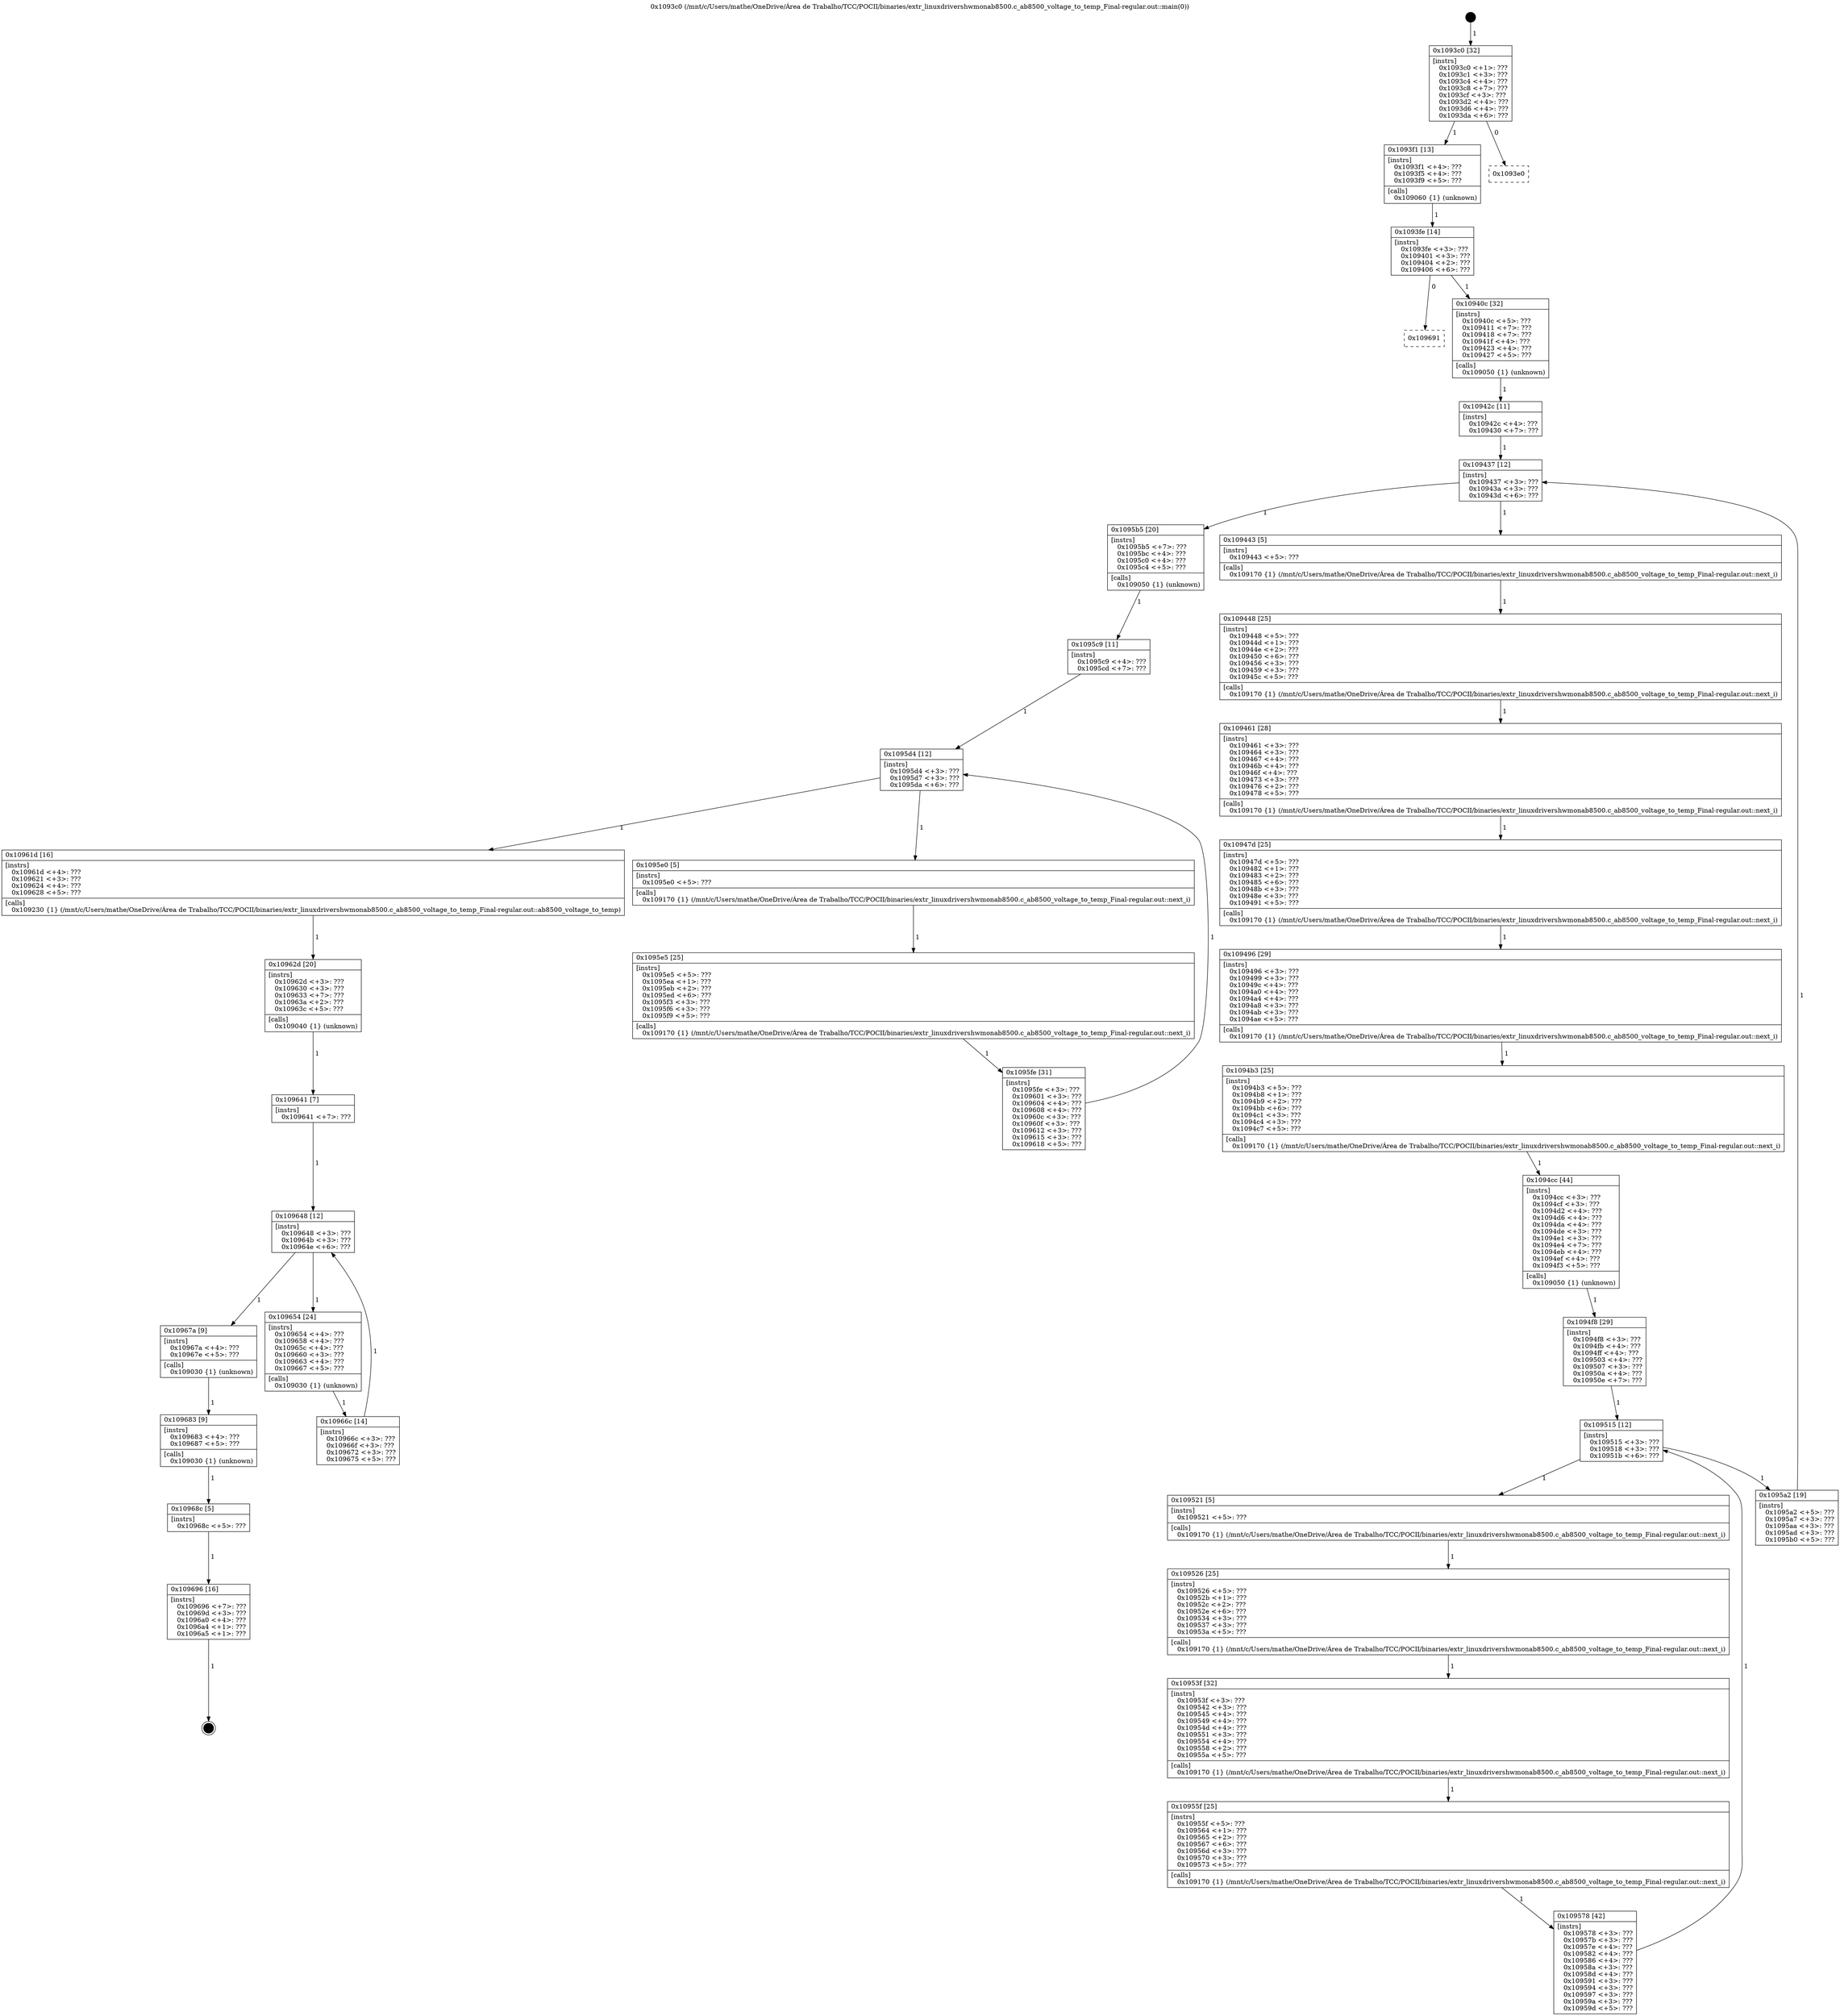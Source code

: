 digraph "0x1093c0" {
  label = "0x1093c0 (/mnt/c/Users/mathe/OneDrive/Área de Trabalho/TCC/POCII/binaries/extr_linuxdrivershwmonab8500.c_ab8500_voltage_to_temp_Final-regular.out::main(0))"
  labelloc = "t"
  node[shape=record]

  Entry [label="",width=0.3,height=0.3,shape=circle,fillcolor=black,style=filled]
  "0x1093c0" [label="{
     0x1093c0 [32]\l
     | [instrs]\l
     &nbsp;&nbsp;0x1093c0 \<+1\>: ???\l
     &nbsp;&nbsp;0x1093c1 \<+3\>: ???\l
     &nbsp;&nbsp;0x1093c4 \<+4\>: ???\l
     &nbsp;&nbsp;0x1093c8 \<+7\>: ???\l
     &nbsp;&nbsp;0x1093cf \<+3\>: ???\l
     &nbsp;&nbsp;0x1093d2 \<+4\>: ???\l
     &nbsp;&nbsp;0x1093d6 \<+4\>: ???\l
     &nbsp;&nbsp;0x1093da \<+6\>: ???\l
  }"]
  "0x1093f1" [label="{
     0x1093f1 [13]\l
     | [instrs]\l
     &nbsp;&nbsp;0x1093f1 \<+4\>: ???\l
     &nbsp;&nbsp;0x1093f5 \<+4\>: ???\l
     &nbsp;&nbsp;0x1093f9 \<+5\>: ???\l
     | [calls]\l
     &nbsp;&nbsp;0x109060 \{1\} (unknown)\l
  }"]
  "0x1093e0" [label="{
     0x1093e0\l
  }", style=dashed]
  "0x1093fe" [label="{
     0x1093fe [14]\l
     | [instrs]\l
     &nbsp;&nbsp;0x1093fe \<+3\>: ???\l
     &nbsp;&nbsp;0x109401 \<+3\>: ???\l
     &nbsp;&nbsp;0x109404 \<+2\>: ???\l
     &nbsp;&nbsp;0x109406 \<+6\>: ???\l
  }"]
  "0x109691" [label="{
     0x109691\l
  }", style=dashed]
  "0x10940c" [label="{
     0x10940c [32]\l
     | [instrs]\l
     &nbsp;&nbsp;0x10940c \<+5\>: ???\l
     &nbsp;&nbsp;0x109411 \<+7\>: ???\l
     &nbsp;&nbsp;0x109418 \<+7\>: ???\l
     &nbsp;&nbsp;0x10941f \<+4\>: ???\l
     &nbsp;&nbsp;0x109423 \<+4\>: ???\l
     &nbsp;&nbsp;0x109427 \<+5\>: ???\l
     | [calls]\l
     &nbsp;&nbsp;0x109050 \{1\} (unknown)\l
  }"]
  Exit [label="",width=0.3,height=0.3,shape=circle,fillcolor=black,style=filled,peripheries=2]
  "0x109437" [label="{
     0x109437 [12]\l
     | [instrs]\l
     &nbsp;&nbsp;0x109437 \<+3\>: ???\l
     &nbsp;&nbsp;0x10943a \<+3\>: ???\l
     &nbsp;&nbsp;0x10943d \<+6\>: ???\l
  }"]
  "0x1095b5" [label="{
     0x1095b5 [20]\l
     | [instrs]\l
     &nbsp;&nbsp;0x1095b5 \<+7\>: ???\l
     &nbsp;&nbsp;0x1095bc \<+4\>: ???\l
     &nbsp;&nbsp;0x1095c0 \<+4\>: ???\l
     &nbsp;&nbsp;0x1095c4 \<+5\>: ???\l
     | [calls]\l
     &nbsp;&nbsp;0x109050 \{1\} (unknown)\l
  }"]
  "0x109443" [label="{
     0x109443 [5]\l
     | [instrs]\l
     &nbsp;&nbsp;0x109443 \<+5\>: ???\l
     | [calls]\l
     &nbsp;&nbsp;0x109170 \{1\} (/mnt/c/Users/mathe/OneDrive/Área de Trabalho/TCC/POCII/binaries/extr_linuxdrivershwmonab8500.c_ab8500_voltage_to_temp_Final-regular.out::next_i)\l
  }"]
  "0x109448" [label="{
     0x109448 [25]\l
     | [instrs]\l
     &nbsp;&nbsp;0x109448 \<+5\>: ???\l
     &nbsp;&nbsp;0x10944d \<+1\>: ???\l
     &nbsp;&nbsp;0x10944e \<+2\>: ???\l
     &nbsp;&nbsp;0x109450 \<+6\>: ???\l
     &nbsp;&nbsp;0x109456 \<+3\>: ???\l
     &nbsp;&nbsp;0x109459 \<+3\>: ???\l
     &nbsp;&nbsp;0x10945c \<+5\>: ???\l
     | [calls]\l
     &nbsp;&nbsp;0x109170 \{1\} (/mnt/c/Users/mathe/OneDrive/Área de Trabalho/TCC/POCII/binaries/extr_linuxdrivershwmonab8500.c_ab8500_voltage_to_temp_Final-regular.out::next_i)\l
  }"]
  "0x109461" [label="{
     0x109461 [28]\l
     | [instrs]\l
     &nbsp;&nbsp;0x109461 \<+3\>: ???\l
     &nbsp;&nbsp;0x109464 \<+3\>: ???\l
     &nbsp;&nbsp;0x109467 \<+4\>: ???\l
     &nbsp;&nbsp;0x10946b \<+4\>: ???\l
     &nbsp;&nbsp;0x10946f \<+4\>: ???\l
     &nbsp;&nbsp;0x109473 \<+3\>: ???\l
     &nbsp;&nbsp;0x109476 \<+2\>: ???\l
     &nbsp;&nbsp;0x109478 \<+5\>: ???\l
     | [calls]\l
     &nbsp;&nbsp;0x109170 \{1\} (/mnt/c/Users/mathe/OneDrive/Área de Trabalho/TCC/POCII/binaries/extr_linuxdrivershwmonab8500.c_ab8500_voltage_to_temp_Final-regular.out::next_i)\l
  }"]
  "0x10947d" [label="{
     0x10947d [25]\l
     | [instrs]\l
     &nbsp;&nbsp;0x10947d \<+5\>: ???\l
     &nbsp;&nbsp;0x109482 \<+1\>: ???\l
     &nbsp;&nbsp;0x109483 \<+2\>: ???\l
     &nbsp;&nbsp;0x109485 \<+6\>: ???\l
     &nbsp;&nbsp;0x10948b \<+3\>: ???\l
     &nbsp;&nbsp;0x10948e \<+3\>: ???\l
     &nbsp;&nbsp;0x109491 \<+5\>: ???\l
     | [calls]\l
     &nbsp;&nbsp;0x109170 \{1\} (/mnt/c/Users/mathe/OneDrive/Área de Trabalho/TCC/POCII/binaries/extr_linuxdrivershwmonab8500.c_ab8500_voltage_to_temp_Final-regular.out::next_i)\l
  }"]
  "0x109496" [label="{
     0x109496 [29]\l
     | [instrs]\l
     &nbsp;&nbsp;0x109496 \<+3\>: ???\l
     &nbsp;&nbsp;0x109499 \<+3\>: ???\l
     &nbsp;&nbsp;0x10949c \<+4\>: ???\l
     &nbsp;&nbsp;0x1094a0 \<+4\>: ???\l
     &nbsp;&nbsp;0x1094a4 \<+4\>: ???\l
     &nbsp;&nbsp;0x1094a8 \<+3\>: ???\l
     &nbsp;&nbsp;0x1094ab \<+3\>: ???\l
     &nbsp;&nbsp;0x1094ae \<+5\>: ???\l
     | [calls]\l
     &nbsp;&nbsp;0x109170 \{1\} (/mnt/c/Users/mathe/OneDrive/Área de Trabalho/TCC/POCII/binaries/extr_linuxdrivershwmonab8500.c_ab8500_voltage_to_temp_Final-regular.out::next_i)\l
  }"]
  "0x1094b3" [label="{
     0x1094b3 [25]\l
     | [instrs]\l
     &nbsp;&nbsp;0x1094b3 \<+5\>: ???\l
     &nbsp;&nbsp;0x1094b8 \<+1\>: ???\l
     &nbsp;&nbsp;0x1094b9 \<+2\>: ???\l
     &nbsp;&nbsp;0x1094bb \<+6\>: ???\l
     &nbsp;&nbsp;0x1094c1 \<+3\>: ???\l
     &nbsp;&nbsp;0x1094c4 \<+3\>: ???\l
     &nbsp;&nbsp;0x1094c7 \<+5\>: ???\l
     | [calls]\l
     &nbsp;&nbsp;0x109170 \{1\} (/mnt/c/Users/mathe/OneDrive/Área de Trabalho/TCC/POCII/binaries/extr_linuxdrivershwmonab8500.c_ab8500_voltage_to_temp_Final-regular.out::next_i)\l
  }"]
  "0x1094cc" [label="{
     0x1094cc [44]\l
     | [instrs]\l
     &nbsp;&nbsp;0x1094cc \<+3\>: ???\l
     &nbsp;&nbsp;0x1094cf \<+3\>: ???\l
     &nbsp;&nbsp;0x1094d2 \<+4\>: ???\l
     &nbsp;&nbsp;0x1094d6 \<+4\>: ???\l
     &nbsp;&nbsp;0x1094da \<+4\>: ???\l
     &nbsp;&nbsp;0x1094de \<+3\>: ???\l
     &nbsp;&nbsp;0x1094e1 \<+3\>: ???\l
     &nbsp;&nbsp;0x1094e4 \<+7\>: ???\l
     &nbsp;&nbsp;0x1094eb \<+4\>: ???\l
     &nbsp;&nbsp;0x1094ef \<+4\>: ???\l
     &nbsp;&nbsp;0x1094f3 \<+5\>: ???\l
     | [calls]\l
     &nbsp;&nbsp;0x109050 \{1\} (unknown)\l
  }"]
  "0x109515" [label="{
     0x109515 [12]\l
     | [instrs]\l
     &nbsp;&nbsp;0x109515 \<+3\>: ???\l
     &nbsp;&nbsp;0x109518 \<+3\>: ???\l
     &nbsp;&nbsp;0x10951b \<+6\>: ???\l
  }"]
  "0x1095a2" [label="{
     0x1095a2 [19]\l
     | [instrs]\l
     &nbsp;&nbsp;0x1095a2 \<+5\>: ???\l
     &nbsp;&nbsp;0x1095a7 \<+3\>: ???\l
     &nbsp;&nbsp;0x1095aa \<+3\>: ???\l
     &nbsp;&nbsp;0x1095ad \<+3\>: ???\l
     &nbsp;&nbsp;0x1095b0 \<+5\>: ???\l
  }"]
  "0x109521" [label="{
     0x109521 [5]\l
     | [instrs]\l
     &nbsp;&nbsp;0x109521 \<+5\>: ???\l
     | [calls]\l
     &nbsp;&nbsp;0x109170 \{1\} (/mnt/c/Users/mathe/OneDrive/Área de Trabalho/TCC/POCII/binaries/extr_linuxdrivershwmonab8500.c_ab8500_voltage_to_temp_Final-regular.out::next_i)\l
  }"]
  "0x109526" [label="{
     0x109526 [25]\l
     | [instrs]\l
     &nbsp;&nbsp;0x109526 \<+5\>: ???\l
     &nbsp;&nbsp;0x10952b \<+1\>: ???\l
     &nbsp;&nbsp;0x10952c \<+2\>: ???\l
     &nbsp;&nbsp;0x10952e \<+6\>: ???\l
     &nbsp;&nbsp;0x109534 \<+3\>: ???\l
     &nbsp;&nbsp;0x109537 \<+3\>: ???\l
     &nbsp;&nbsp;0x10953a \<+5\>: ???\l
     | [calls]\l
     &nbsp;&nbsp;0x109170 \{1\} (/mnt/c/Users/mathe/OneDrive/Área de Trabalho/TCC/POCII/binaries/extr_linuxdrivershwmonab8500.c_ab8500_voltage_to_temp_Final-regular.out::next_i)\l
  }"]
  "0x10953f" [label="{
     0x10953f [32]\l
     | [instrs]\l
     &nbsp;&nbsp;0x10953f \<+3\>: ???\l
     &nbsp;&nbsp;0x109542 \<+3\>: ???\l
     &nbsp;&nbsp;0x109545 \<+4\>: ???\l
     &nbsp;&nbsp;0x109549 \<+4\>: ???\l
     &nbsp;&nbsp;0x10954d \<+4\>: ???\l
     &nbsp;&nbsp;0x109551 \<+3\>: ???\l
     &nbsp;&nbsp;0x109554 \<+4\>: ???\l
     &nbsp;&nbsp;0x109558 \<+2\>: ???\l
     &nbsp;&nbsp;0x10955a \<+5\>: ???\l
     | [calls]\l
     &nbsp;&nbsp;0x109170 \{1\} (/mnt/c/Users/mathe/OneDrive/Área de Trabalho/TCC/POCII/binaries/extr_linuxdrivershwmonab8500.c_ab8500_voltage_to_temp_Final-regular.out::next_i)\l
  }"]
  "0x10955f" [label="{
     0x10955f [25]\l
     | [instrs]\l
     &nbsp;&nbsp;0x10955f \<+5\>: ???\l
     &nbsp;&nbsp;0x109564 \<+1\>: ???\l
     &nbsp;&nbsp;0x109565 \<+2\>: ???\l
     &nbsp;&nbsp;0x109567 \<+6\>: ???\l
     &nbsp;&nbsp;0x10956d \<+3\>: ???\l
     &nbsp;&nbsp;0x109570 \<+3\>: ???\l
     &nbsp;&nbsp;0x109573 \<+5\>: ???\l
     | [calls]\l
     &nbsp;&nbsp;0x109170 \{1\} (/mnt/c/Users/mathe/OneDrive/Área de Trabalho/TCC/POCII/binaries/extr_linuxdrivershwmonab8500.c_ab8500_voltage_to_temp_Final-regular.out::next_i)\l
  }"]
  "0x109578" [label="{
     0x109578 [42]\l
     | [instrs]\l
     &nbsp;&nbsp;0x109578 \<+3\>: ???\l
     &nbsp;&nbsp;0x10957b \<+3\>: ???\l
     &nbsp;&nbsp;0x10957e \<+4\>: ???\l
     &nbsp;&nbsp;0x109582 \<+4\>: ???\l
     &nbsp;&nbsp;0x109586 \<+4\>: ???\l
     &nbsp;&nbsp;0x10958a \<+3\>: ???\l
     &nbsp;&nbsp;0x10958d \<+4\>: ???\l
     &nbsp;&nbsp;0x109591 \<+3\>: ???\l
     &nbsp;&nbsp;0x109594 \<+3\>: ???\l
     &nbsp;&nbsp;0x109597 \<+3\>: ???\l
     &nbsp;&nbsp;0x10959a \<+3\>: ???\l
     &nbsp;&nbsp;0x10959d \<+5\>: ???\l
  }"]
  "0x1094f8" [label="{
     0x1094f8 [29]\l
     | [instrs]\l
     &nbsp;&nbsp;0x1094f8 \<+3\>: ???\l
     &nbsp;&nbsp;0x1094fb \<+4\>: ???\l
     &nbsp;&nbsp;0x1094ff \<+4\>: ???\l
     &nbsp;&nbsp;0x109503 \<+4\>: ???\l
     &nbsp;&nbsp;0x109507 \<+3\>: ???\l
     &nbsp;&nbsp;0x10950a \<+4\>: ???\l
     &nbsp;&nbsp;0x10950e \<+7\>: ???\l
  }"]
  "0x109696" [label="{
     0x109696 [16]\l
     | [instrs]\l
     &nbsp;&nbsp;0x109696 \<+7\>: ???\l
     &nbsp;&nbsp;0x10969d \<+3\>: ???\l
     &nbsp;&nbsp;0x1096a0 \<+4\>: ???\l
     &nbsp;&nbsp;0x1096a4 \<+1\>: ???\l
     &nbsp;&nbsp;0x1096a5 \<+1\>: ???\l
  }"]
  "0x10942c" [label="{
     0x10942c [11]\l
     | [instrs]\l
     &nbsp;&nbsp;0x10942c \<+4\>: ???\l
     &nbsp;&nbsp;0x109430 \<+7\>: ???\l
  }"]
  "0x1095d4" [label="{
     0x1095d4 [12]\l
     | [instrs]\l
     &nbsp;&nbsp;0x1095d4 \<+3\>: ???\l
     &nbsp;&nbsp;0x1095d7 \<+3\>: ???\l
     &nbsp;&nbsp;0x1095da \<+6\>: ???\l
  }"]
  "0x10961d" [label="{
     0x10961d [16]\l
     | [instrs]\l
     &nbsp;&nbsp;0x10961d \<+4\>: ???\l
     &nbsp;&nbsp;0x109621 \<+3\>: ???\l
     &nbsp;&nbsp;0x109624 \<+4\>: ???\l
     &nbsp;&nbsp;0x109628 \<+5\>: ???\l
     | [calls]\l
     &nbsp;&nbsp;0x109230 \{1\} (/mnt/c/Users/mathe/OneDrive/Área de Trabalho/TCC/POCII/binaries/extr_linuxdrivershwmonab8500.c_ab8500_voltage_to_temp_Final-regular.out::ab8500_voltage_to_temp)\l
  }"]
  "0x1095e0" [label="{
     0x1095e0 [5]\l
     | [instrs]\l
     &nbsp;&nbsp;0x1095e0 \<+5\>: ???\l
     | [calls]\l
     &nbsp;&nbsp;0x109170 \{1\} (/mnt/c/Users/mathe/OneDrive/Área de Trabalho/TCC/POCII/binaries/extr_linuxdrivershwmonab8500.c_ab8500_voltage_to_temp_Final-regular.out::next_i)\l
  }"]
  "0x1095e5" [label="{
     0x1095e5 [25]\l
     | [instrs]\l
     &nbsp;&nbsp;0x1095e5 \<+5\>: ???\l
     &nbsp;&nbsp;0x1095ea \<+1\>: ???\l
     &nbsp;&nbsp;0x1095eb \<+2\>: ???\l
     &nbsp;&nbsp;0x1095ed \<+6\>: ???\l
     &nbsp;&nbsp;0x1095f3 \<+3\>: ???\l
     &nbsp;&nbsp;0x1095f6 \<+3\>: ???\l
     &nbsp;&nbsp;0x1095f9 \<+5\>: ???\l
     | [calls]\l
     &nbsp;&nbsp;0x109170 \{1\} (/mnt/c/Users/mathe/OneDrive/Área de Trabalho/TCC/POCII/binaries/extr_linuxdrivershwmonab8500.c_ab8500_voltage_to_temp_Final-regular.out::next_i)\l
  }"]
  "0x1095fe" [label="{
     0x1095fe [31]\l
     | [instrs]\l
     &nbsp;&nbsp;0x1095fe \<+3\>: ???\l
     &nbsp;&nbsp;0x109601 \<+3\>: ???\l
     &nbsp;&nbsp;0x109604 \<+4\>: ???\l
     &nbsp;&nbsp;0x109608 \<+4\>: ???\l
     &nbsp;&nbsp;0x10960c \<+3\>: ???\l
     &nbsp;&nbsp;0x10960f \<+3\>: ???\l
     &nbsp;&nbsp;0x109612 \<+3\>: ???\l
     &nbsp;&nbsp;0x109615 \<+3\>: ???\l
     &nbsp;&nbsp;0x109618 \<+5\>: ???\l
  }"]
  "0x1095c9" [label="{
     0x1095c9 [11]\l
     | [instrs]\l
     &nbsp;&nbsp;0x1095c9 \<+4\>: ???\l
     &nbsp;&nbsp;0x1095cd \<+7\>: ???\l
  }"]
  "0x10962d" [label="{
     0x10962d [20]\l
     | [instrs]\l
     &nbsp;&nbsp;0x10962d \<+3\>: ???\l
     &nbsp;&nbsp;0x109630 \<+3\>: ???\l
     &nbsp;&nbsp;0x109633 \<+7\>: ???\l
     &nbsp;&nbsp;0x10963a \<+2\>: ???\l
     &nbsp;&nbsp;0x10963c \<+5\>: ???\l
     | [calls]\l
     &nbsp;&nbsp;0x109040 \{1\} (unknown)\l
  }"]
  "0x109648" [label="{
     0x109648 [12]\l
     | [instrs]\l
     &nbsp;&nbsp;0x109648 \<+3\>: ???\l
     &nbsp;&nbsp;0x10964b \<+3\>: ???\l
     &nbsp;&nbsp;0x10964e \<+6\>: ???\l
  }"]
  "0x10967a" [label="{
     0x10967a [9]\l
     | [instrs]\l
     &nbsp;&nbsp;0x10967a \<+4\>: ???\l
     &nbsp;&nbsp;0x10967e \<+5\>: ???\l
     | [calls]\l
     &nbsp;&nbsp;0x109030 \{1\} (unknown)\l
  }"]
  "0x109654" [label="{
     0x109654 [24]\l
     | [instrs]\l
     &nbsp;&nbsp;0x109654 \<+4\>: ???\l
     &nbsp;&nbsp;0x109658 \<+4\>: ???\l
     &nbsp;&nbsp;0x10965c \<+4\>: ???\l
     &nbsp;&nbsp;0x109660 \<+3\>: ???\l
     &nbsp;&nbsp;0x109663 \<+4\>: ???\l
     &nbsp;&nbsp;0x109667 \<+5\>: ???\l
     | [calls]\l
     &nbsp;&nbsp;0x109030 \{1\} (unknown)\l
  }"]
  "0x10966c" [label="{
     0x10966c [14]\l
     | [instrs]\l
     &nbsp;&nbsp;0x10966c \<+3\>: ???\l
     &nbsp;&nbsp;0x10966f \<+3\>: ???\l
     &nbsp;&nbsp;0x109672 \<+3\>: ???\l
     &nbsp;&nbsp;0x109675 \<+5\>: ???\l
  }"]
  "0x109641" [label="{
     0x109641 [7]\l
     | [instrs]\l
     &nbsp;&nbsp;0x109641 \<+7\>: ???\l
  }"]
  "0x109683" [label="{
     0x109683 [9]\l
     | [instrs]\l
     &nbsp;&nbsp;0x109683 \<+4\>: ???\l
     &nbsp;&nbsp;0x109687 \<+5\>: ???\l
     | [calls]\l
     &nbsp;&nbsp;0x109030 \{1\} (unknown)\l
  }"]
  "0x10968c" [label="{
     0x10968c [5]\l
     | [instrs]\l
     &nbsp;&nbsp;0x10968c \<+5\>: ???\l
  }"]
  Entry -> "0x1093c0" [label=" 1"]
  "0x1093c0" -> "0x1093f1" [label=" 1"]
  "0x1093c0" -> "0x1093e0" [label=" 0"]
  "0x1093f1" -> "0x1093fe" [label=" 1"]
  "0x1093fe" -> "0x109691" [label=" 0"]
  "0x1093fe" -> "0x10940c" [label=" 1"]
  "0x109696" -> Exit [label=" 1"]
  "0x10940c" -> "0x10942c" [label=" 1"]
  "0x109437" -> "0x1095b5" [label=" 1"]
  "0x109437" -> "0x109443" [label=" 1"]
  "0x109443" -> "0x109448" [label=" 1"]
  "0x109448" -> "0x109461" [label=" 1"]
  "0x109461" -> "0x10947d" [label=" 1"]
  "0x10947d" -> "0x109496" [label=" 1"]
  "0x109496" -> "0x1094b3" [label=" 1"]
  "0x1094b3" -> "0x1094cc" [label=" 1"]
  "0x1094cc" -> "0x1094f8" [label=" 1"]
  "0x109515" -> "0x1095a2" [label=" 1"]
  "0x109515" -> "0x109521" [label=" 1"]
  "0x109521" -> "0x109526" [label=" 1"]
  "0x109526" -> "0x10953f" [label=" 1"]
  "0x10953f" -> "0x10955f" [label=" 1"]
  "0x10955f" -> "0x109578" [label=" 1"]
  "0x1094f8" -> "0x109515" [label=" 1"]
  "0x109578" -> "0x109515" [label=" 1"]
  "0x10968c" -> "0x109696" [label=" 1"]
  "0x10942c" -> "0x109437" [label=" 1"]
  "0x1095a2" -> "0x109437" [label=" 1"]
  "0x1095b5" -> "0x1095c9" [label=" 1"]
  "0x1095d4" -> "0x10961d" [label=" 1"]
  "0x1095d4" -> "0x1095e0" [label=" 1"]
  "0x1095e0" -> "0x1095e5" [label=" 1"]
  "0x1095e5" -> "0x1095fe" [label=" 1"]
  "0x1095c9" -> "0x1095d4" [label=" 1"]
  "0x1095fe" -> "0x1095d4" [label=" 1"]
  "0x10961d" -> "0x10962d" [label=" 1"]
  "0x10962d" -> "0x109641" [label=" 1"]
  "0x109648" -> "0x10967a" [label=" 1"]
  "0x109648" -> "0x109654" [label=" 1"]
  "0x109654" -> "0x10966c" [label=" 1"]
  "0x109641" -> "0x109648" [label=" 1"]
  "0x10966c" -> "0x109648" [label=" 1"]
  "0x10967a" -> "0x109683" [label=" 1"]
  "0x109683" -> "0x10968c" [label=" 1"]
}
